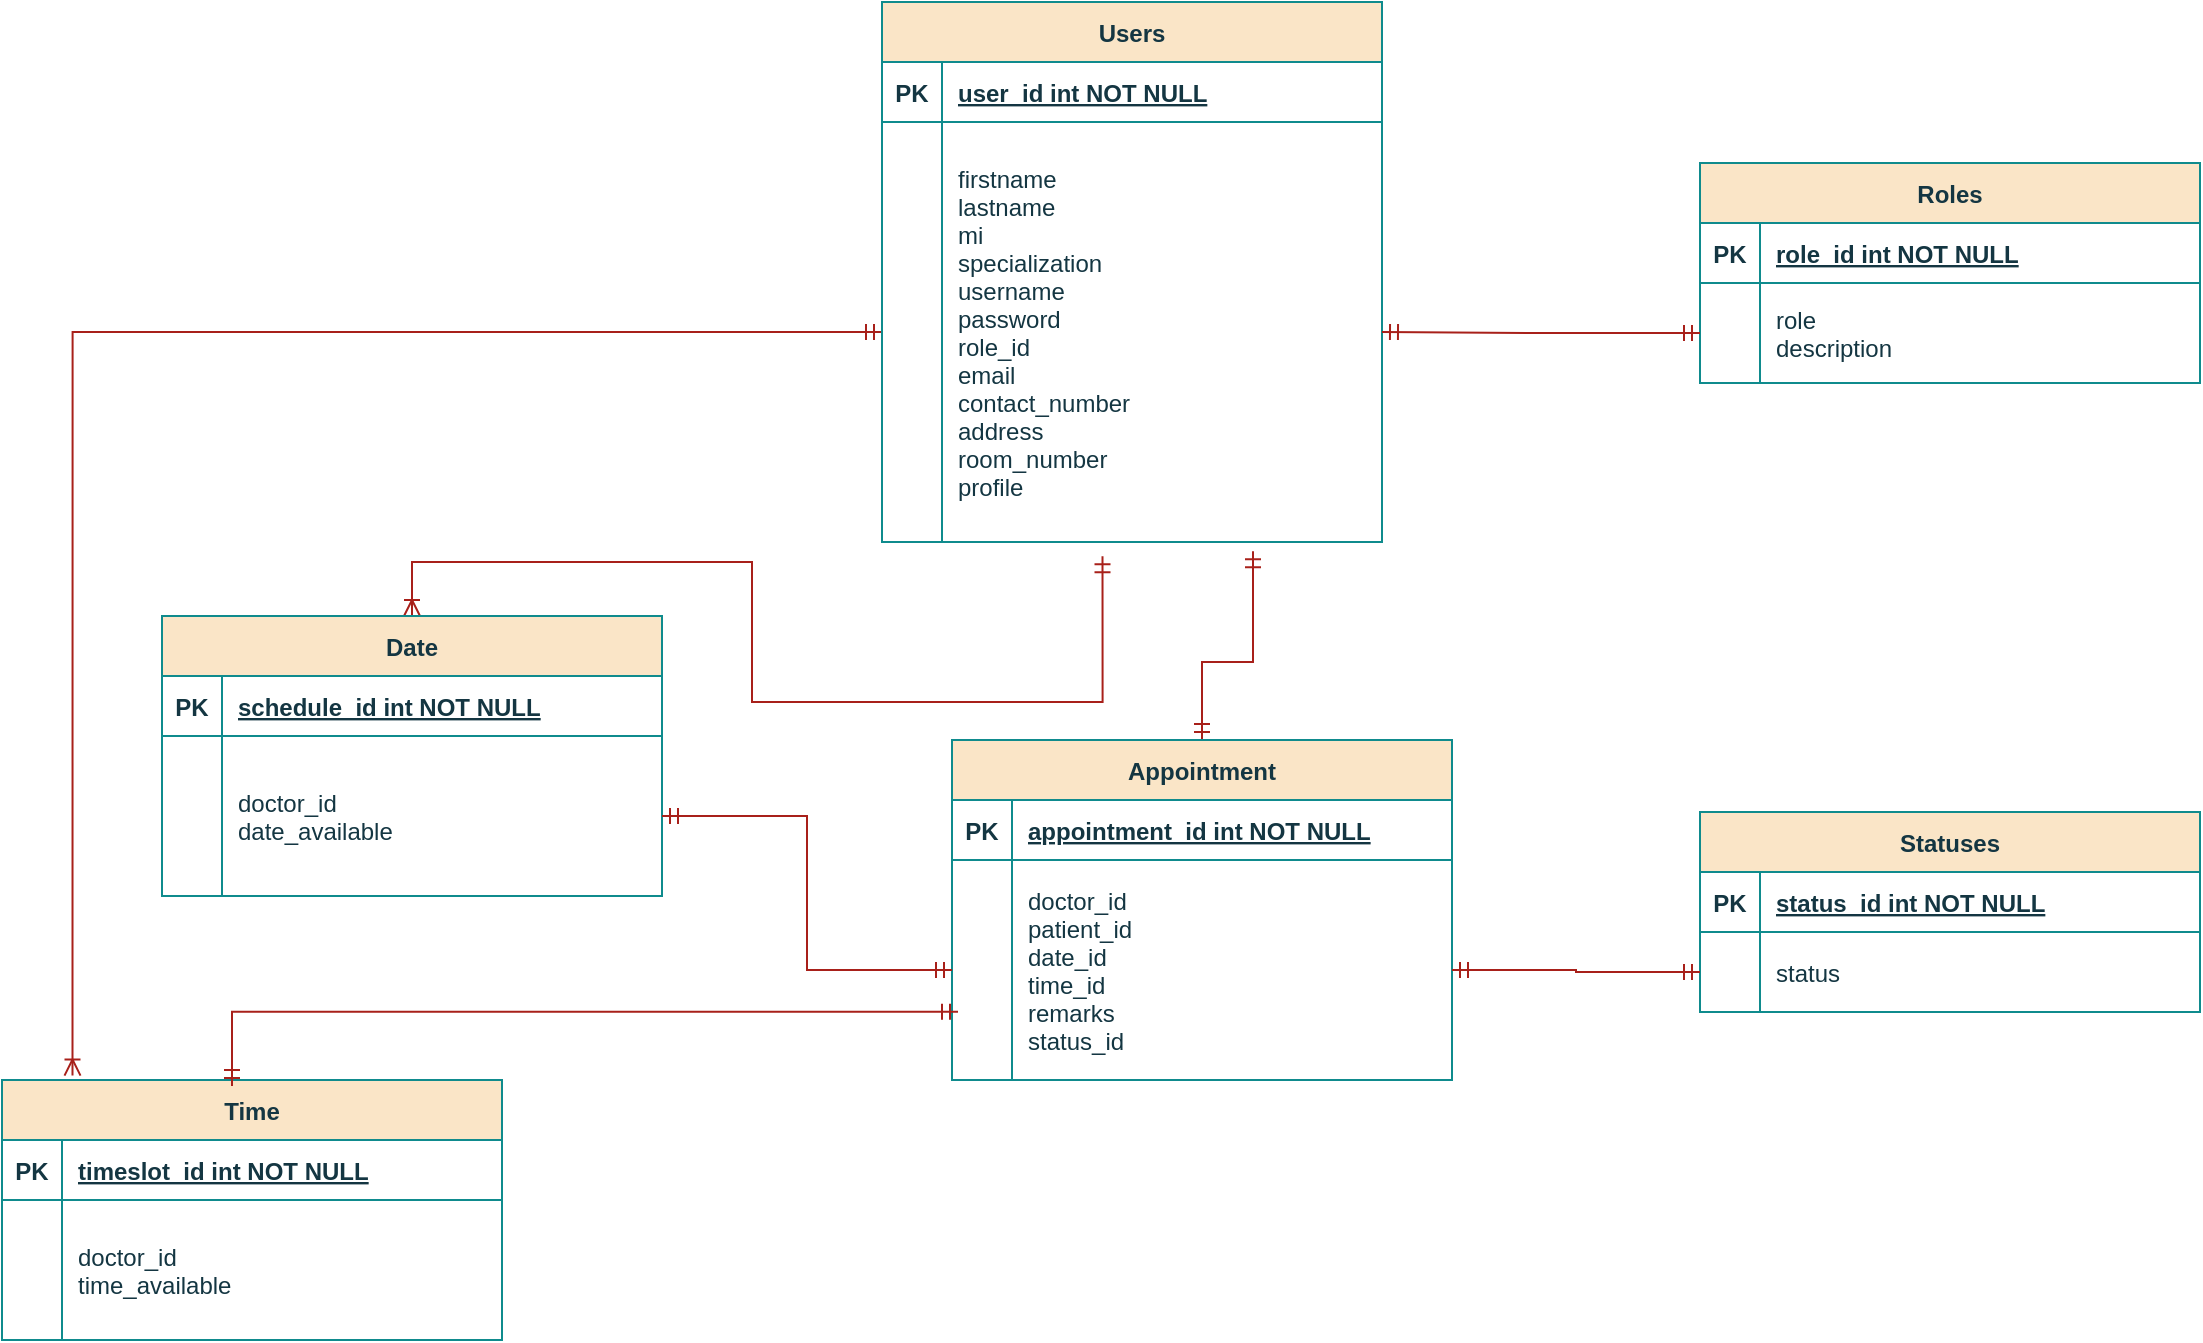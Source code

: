 <mxfile version="21.6.6" type="device">
  <diagram id="R2lEEEUBdFMjLlhIrx00" name="Page-1">
    <mxGraphModel dx="1767" dy="1806" grid="1" gridSize="10" guides="1" tooltips="1" connect="1" arrows="1" fold="1" page="1" pageScale="1" pageWidth="850" pageHeight="1100" math="0" shadow="0" extFonts="Permanent Marker^https://fonts.googleapis.com/css?family=Permanent+Marker">
      <root>
        <mxCell id="0" />
        <mxCell id="1" parent="0" />
        <mxCell id="LKQd745F_ikGPeZQAdQr-37" style="edgeStyle=orthogonalEdgeStyle;rounded=0;orthogonalLoop=1;jettySize=auto;html=1;exitX=0.5;exitY=0;exitDx=0;exitDy=0;strokeColor=#A8201A;fontColor=#143642;fillColor=#FAE5C7;startArrow=ERmandOne;startFill=0;endArrow=ERmandOne;endFill=0;entryX=0.742;entryY=1.022;entryDx=0;entryDy=0;entryPerimeter=0;" edge="1" parent="1" source="WESZsXD_C6nbsdCVMqgl-12" target="LKQd745F_ikGPeZQAdQr-5">
          <mxGeometry relative="1" as="geometry">
            <mxPoint x="790" y="-630" as="targetPoint" />
            <Array as="points">
              <mxPoint x="760" y="-610" />
              <mxPoint x="785" y="-610" />
            </Array>
          </mxGeometry>
        </mxCell>
        <mxCell id="WESZsXD_C6nbsdCVMqgl-12" value="Appointment" style="shape=table;startSize=30;container=1;collapsible=1;childLayout=tableLayout;fixedRows=1;rowLines=0;fontStyle=1;align=center;resizeLast=1;labelBackgroundColor=none;fillColor=#FAE5C7;strokeColor=#0F8B8D;fontColor=#143642;" parent="1" vertex="1">
          <mxGeometry x="635" y="-571" width="250" height="170" as="geometry" />
        </mxCell>
        <mxCell id="WESZsXD_C6nbsdCVMqgl-13" value="" style="shape=partialRectangle;collapsible=0;dropTarget=0;pointerEvents=0;fillColor=none;points=[[0,0.5],[1,0.5]];portConstraint=eastwest;top=0;left=0;right=0;bottom=1;labelBackgroundColor=none;strokeColor=#0F8B8D;fontColor=#143642;" parent="WESZsXD_C6nbsdCVMqgl-12" vertex="1">
          <mxGeometry y="30" width="250" height="30" as="geometry" />
        </mxCell>
        <mxCell id="WESZsXD_C6nbsdCVMqgl-14" value="PK" style="shape=partialRectangle;overflow=hidden;connectable=0;fillColor=none;top=0;left=0;bottom=0;right=0;fontStyle=1;labelBackgroundColor=none;strokeColor=#0F8B8D;fontColor=#143642;" parent="WESZsXD_C6nbsdCVMqgl-13" vertex="1">
          <mxGeometry width="30" height="30" as="geometry">
            <mxRectangle width="30" height="30" as="alternateBounds" />
          </mxGeometry>
        </mxCell>
        <mxCell id="WESZsXD_C6nbsdCVMqgl-15" value="appointment_id int NOT NULL " style="shape=partialRectangle;overflow=hidden;connectable=0;fillColor=none;top=0;left=0;bottom=0;right=0;align=left;spacingLeft=6;fontStyle=5;labelBackgroundColor=none;strokeColor=#0F8B8D;fontColor=#143642;" parent="WESZsXD_C6nbsdCVMqgl-13" vertex="1">
          <mxGeometry x="30" width="220" height="30" as="geometry">
            <mxRectangle width="220" height="30" as="alternateBounds" />
          </mxGeometry>
        </mxCell>
        <mxCell id="WESZsXD_C6nbsdCVMqgl-16" value="" style="shape=partialRectangle;collapsible=0;dropTarget=0;pointerEvents=0;fillColor=none;points=[[0,0.5],[1,0.5]];portConstraint=eastwest;top=0;left=0;right=0;bottom=0;labelBackgroundColor=none;strokeColor=#0F8B8D;fontColor=#143642;" parent="WESZsXD_C6nbsdCVMqgl-12" vertex="1">
          <mxGeometry y="60" width="250" height="110" as="geometry" />
        </mxCell>
        <mxCell id="WESZsXD_C6nbsdCVMqgl-17" value="" style="shape=partialRectangle;overflow=hidden;connectable=0;fillColor=none;top=0;left=0;bottom=0;right=0;labelBackgroundColor=none;strokeColor=#0F8B8D;fontColor=#143642;" parent="WESZsXD_C6nbsdCVMqgl-16" vertex="1">
          <mxGeometry width="30" height="110" as="geometry">
            <mxRectangle width="30" height="110" as="alternateBounds" />
          </mxGeometry>
        </mxCell>
        <mxCell id="WESZsXD_C6nbsdCVMqgl-18" value="doctor_id&#xa;patient_id&#xa;date_id&#xa;time_id&#xa;remarks&#xa;status_id" style="shape=partialRectangle;overflow=hidden;connectable=0;fillColor=none;top=0;left=0;bottom=0;right=0;align=left;spacingLeft=6;labelBackgroundColor=none;strokeColor=#0F8B8D;fontColor=#143642;" parent="WESZsXD_C6nbsdCVMqgl-16" vertex="1">
          <mxGeometry x="30" width="220" height="110" as="geometry">
            <mxRectangle width="220" height="110" as="alternateBounds" />
          </mxGeometry>
        </mxCell>
        <mxCell id="LKQd745F_ikGPeZQAdQr-35" style="edgeStyle=orthogonalEdgeStyle;rounded=0;orthogonalLoop=1;jettySize=auto;html=1;exitX=0.5;exitY=0;exitDx=0;exitDy=0;entryX=0.441;entryY=1.034;entryDx=0;entryDy=0;entryPerimeter=0;strokeColor=#A8201A;fontColor=#143642;fillColor=#FAE5C7;endArrow=ERmandOne;endFill=0;startArrow=ERoneToMany;startFill=0;" edge="1" parent="1" source="WESZsXD_C6nbsdCVMqgl-25" target="LKQd745F_ikGPeZQAdQr-5">
          <mxGeometry relative="1" as="geometry">
            <Array as="points">
              <mxPoint x="365" y="-660" />
              <mxPoint x="535" y="-660" />
              <mxPoint x="535" y="-590" />
              <mxPoint x="710" y="-590" />
            </Array>
          </mxGeometry>
        </mxCell>
        <mxCell id="WESZsXD_C6nbsdCVMqgl-25" value="Date" style="shape=table;startSize=30;container=1;collapsible=1;childLayout=tableLayout;fixedRows=1;rowLines=0;fontStyle=1;align=center;resizeLast=1;labelBackgroundColor=none;fillColor=#FAE5C7;strokeColor=#0F8B8D;fontColor=#143642;" parent="1" vertex="1">
          <mxGeometry x="240" y="-633" width="250" height="140" as="geometry" />
        </mxCell>
        <mxCell id="WESZsXD_C6nbsdCVMqgl-26" value="" style="shape=partialRectangle;collapsible=0;dropTarget=0;pointerEvents=0;fillColor=none;points=[[0,0.5],[1,0.5]];portConstraint=eastwest;top=0;left=0;right=0;bottom=1;labelBackgroundColor=none;strokeColor=#0F8B8D;fontColor=#143642;" parent="WESZsXD_C6nbsdCVMqgl-25" vertex="1">
          <mxGeometry y="30" width="250" height="30" as="geometry" />
        </mxCell>
        <mxCell id="WESZsXD_C6nbsdCVMqgl-27" value="PK" style="shape=partialRectangle;overflow=hidden;connectable=0;fillColor=none;top=0;left=0;bottom=0;right=0;fontStyle=1;labelBackgroundColor=none;strokeColor=#0F8B8D;fontColor=#143642;" parent="WESZsXD_C6nbsdCVMqgl-26" vertex="1">
          <mxGeometry width="30" height="30" as="geometry">
            <mxRectangle width="30" height="30" as="alternateBounds" />
          </mxGeometry>
        </mxCell>
        <mxCell id="WESZsXD_C6nbsdCVMqgl-28" value="schedule_id int NOT NULL " style="shape=partialRectangle;overflow=hidden;connectable=0;fillColor=none;top=0;left=0;bottom=0;right=0;align=left;spacingLeft=6;fontStyle=5;labelBackgroundColor=none;strokeColor=#0F8B8D;fontColor=#143642;" parent="WESZsXD_C6nbsdCVMqgl-26" vertex="1">
          <mxGeometry x="30" width="220" height="30" as="geometry">
            <mxRectangle width="220" height="30" as="alternateBounds" />
          </mxGeometry>
        </mxCell>
        <mxCell id="WESZsXD_C6nbsdCVMqgl-29" value="" style="shape=partialRectangle;collapsible=0;dropTarget=0;pointerEvents=0;fillColor=none;points=[[0,0.5],[1,0.5]];portConstraint=eastwest;top=0;left=0;right=0;bottom=0;labelBackgroundColor=none;strokeColor=#0F8B8D;fontColor=#143642;" parent="WESZsXD_C6nbsdCVMqgl-25" vertex="1">
          <mxGeometry y="60" width="250" height="80" as="geometry" />
        </mxCell>
        <mxCell id="WESZsXD_C6nbsdCVMqgl-30" value="" style="shape=partialRectangle;overflow=hidden;connectable=0;fillColor=none;top=0;left=0;bottom=0;right=0;labelBackgroundColor=none;strokeColor=#0F8B8D;fontColor=#143642;" parent="WESZsXD_C6nbsdCVMqgl-29" vertex="1">
          <mxGeometry width="30" height="80" as="geometry">
            <mxRectangle width="30" height="80" as="alternateBounds" />
          </mxGeometry>
        </mxCell>
        <mxCell id="WESZsXD_C6nbsdCVMqgl-31" value="doctor_id&#xa;date_available" style="shape=partialRectangle;overflow=hidden;connectable=0;fillColor=none;top=0;left=0;bottom=0;right=0;align=left;spacingLeft=6;labelBackgroundColor=none;strokeColor=#0F8B8D;fontColor=#143642;" parent="WESZsXD_C6nbsdCVMqgl-29" vertex="1">
          <mxGeometry x="30" width="220" height="80" as="geometry">
            <mxRectangle width="220" height="80" as="alternateBounds" />
          </mxGeometry>
        </mxCell>
        <mxCell id="LKQd745F_ikGPeZQAdQr-36" style="edgeStyle=orthogonalEdgeStyle;rounded=0;orthogonalLoop=1;jettySize=auto;html=1;exitX=0.141;exitY=-0.017;exitDx=0;exitDy=0;strokeColor=#A8201A;fontColor=#143642;fillColor=#FAE5C7;endArrow=ERmandOne;endFill=0;startArrow=ERoneToMany;startFill=0;exitPerimeter=0;" edge="1" parent="1" source="WESZsXD_C6nbsdCVMqgl-34" target="LKQd745F_ikGPeZQAdQr-5">
          <mxGeometry relative="1" as="geometry">
            <mxPoint x="205" y="-480" as="sourcePoint" />
          </mxGeometry>
        </mxCell>
        <mxCell id="WESZsXD_C6nbsdCVMqgl-34" value="Time" style="shape=table;startSize=30;container=1;collapsible=1;childLayout=tableLayout;fixedRows=1;rowLines=0;fontStyle=1;align=center;resizeLast=1;labelBackgroundColor=none;fillColor=#FAE5C7;strokeColor=#0F8B8D;fontColor=#143642;" parent="1" vertex="1">
          <mxGeometry x="160" y="-401" width="250" height="130" as="geometry" />
        </mxCell>
        <mxCell id="WESZsXD_C6nbsdCVMqgl-35" value="" style="shape=partialRectangle;collapsible=0;dropTarget=0;pointerEvents=0;fillColor=none;points=[[0,0.5],[1,0.5]];portConstraint=eastwest;top=0;left=0;right=0;bottom=1;labelBackgroundColor=none;strokeColor=#0F8B8D;fontColor=#143642;" parent="WESZsXD_C6nbsdCVMqgl-34" vertex="1">
          <mxGeometry y="30" width="250" height="30" as="geometry" />
        </mxCell>
        <mxCell id="WESZsXD_C6nbsdCVMqgl-36" value="PK" style="shape=partialRectangle;overflow=hidden;connectable=0;fillColor=none;top=0;left=0;bottom=0;right=0;fontStyle=1;labelBackgroundColor=none;strokeColor=#0F8B8D;fontColor=#143642;" parent="WESZsXD_C6nbsdCVMqgl-35" vertex="1">
          <mxGeometry width="30" height="30" as="geometry">
            <mxRectangle width="30" height="30" as="alternateBounds" />
          </mxGeometry>
        </mxCell>
        <mxCell id="WESZsXD_C6nbsdCVMqgl-37" value="timeslot_id int NOT NULL " style="shape=partialRectangle;overflow=hidden;connectable=0;fillColor=none;top=0;left=0;bottom=0;right=0;align=left;spacingLeft=6;fontStyle=5;labelBackgroundColor=none;strokeColor=#0F8B8D;fontColor=#143642;" parent="WESZsXD_C6nbsdCVMqgl-35" vertex="1">
          <mxGeometry x="30" width="220" height="30" as="geometry">
            <mxRectangle width="220" height="30" as="alternateBounds" />
          </mxGeometry>
        </mxCell>
        <mxCell id="WESZsXD_C6nbsdCVMqgl-38" value="" style="shape=partialRectangle;collapsible=0;dropTarget=0;pointerEvents=0;fillColor=none;points=[[0,0.5],[1,0.5]];portConstraint=eastwest;top=0;left=0;right=0;bottom=0;labelBackgroundColor=none;strokeColor=#0F8B8D;fontColor=#143642;" parent="WESZsXD_C6nbsdCVMqgl-34" vertex="1">
          <mxGeometry y="60" width="250" height="70" as="geometry" />
        </mxCell>
        <mxCell id="WESZsXD_C6nbsdCVMqgl-39" value="" style="shape=partialRectangle;overflow=hidden;connectable=0;fillColor=none;top=0;left=0;bottom=0;right=0;labelBackgroundColor=none;strokeColor=#0F8B8D;fontColor=#143642;" parent="WESZsXD_C6nbsdCVMqgl-38" vertex="1">
          <mxGeometry width="30" height="70" as="geometry">
            <mxRectangle width="30" height="70" as="alternateBounds" />
          </mxGeometry>
        </mxCell>
        <mxCell id="WESZsXD_C6nbsdCVMqgl-40" value="doctor_id&#xa;time_available" style="shape=partialRectangle;overflow=hidden;connectable=0;fillColor=none;top=0;left=0;bottom=0;right=0;align=left;spacingLeft=6;labelBackgroundColor=none;strokeColor=#0F8B8D;fontColor=#143642;" parent="WESZsXD_C6nbsdCVMqgl-38" vertex="1">
          <mxGeometry x="30" width="220" height="70" as="geometry">
            <mxRectangle width="220" height="70" as="alternateBounds" />
          </mxGeometry>
        </mxCell>
        <mxCell id="LKQd745F_ikGPeZQAdQr-1" value="Users" style="shape=table;startSize=30;container=1;collapsible=1;childLayout=tableLayout;fixedRows=1;rowLines=0;fontStyle=1;align=center;resizeLast=1;labelBackgroundColor=none;fillColor=#FAE5C7;strokeColor=#0F8B8D;fontColor=#143642;" vertex="1" parent="1">
          <mxGeometry x="600" y="-940" width="250" height="270.0" as="geometry" />
        </mxCell>
        <mxCell id="LKQd745F_ikGPeZQAdQr-2" value="" style="shape=partialRectangle;collapsible=0;dropTarget=0;pointerEvents=0;fillColor=none;points=[[0,0.5],[1,0.5]];portConstraint=eastwest;top=0;left=0;right=0;bottom=1;labelBackgroundColor=none;strokeColor=#0F8B8D;fontColor=#143642;" vertex="1" parent="LKQd745F_ikGPeZQAdQr-1">
          <mxGeometry y="30" width="250" height="30" as="geometry" />
        </mxCell>
        <mxCell id="LKQd745F_ikGPeZQAdQr-3" value="PK" style="shape=partialRectangle;overflow=hidden;connectable=0;fillColor=none;top=0;left=0;bottom=0;right=0;fontStyle=1;labelBackgroundColor=none;strokeColor=#0F8B8D;fontColor=#143642;" vertex="1" parent="LKQd745F_ikGPeZQAdQr-2">
          <mxGeometry width="30" height="30" as="geometry">
            <mxRectangle width="30" height="30" as="alternateBounds" />
          </mxGeometry>
        </mxCell>
        <mxCell id="LKQd745F_ikGPeZQAdQr-4" value="user_id int NOT NULL " style="shape=partialRectangle;overflow=hidden;connectable=0;fillColor=none;top=0;left=0;bottom=0;right=0;align=left;spacingLeft=6;fontStyle=5;labelBackgroundColor=none;strokeColor=#0F8B8D;fontColor=#143642;" vertex="1" parent="LKQd745F_ikGPeZQAdQr-2">
          <mxGeometry x="30" width="220" height="30" as="geometry">
            <mxRectangle width="220" height="30" as="alternateBounds" />
          </mxGeometry>
        </mxCell>
        <mxCell id="LKQd745F_ikGPeZQAdQr-5" value="" style="shape=partialRectangle;collapsible=0;dropTarget=0;pointerEvents=0;fillColor=none;points=[[0,0.5],[1,0.5]];portConstraint=eastwest;top=0;left=0;right=0;bottom=0;labelBackgroundColor=none;strokeColor=#0F8B8D;fontColor=#143642;" vertex="1" parent="LKQd745F_ikGPeZQAdQr-1">
          <mxGeometry y="60" width="250" height="210" as="geometry" />
        </mxCell>
        <mxCell id="LKQd745F_ikGPeZQAdQr-6" value="" style="shape=partialRectangle;overflow=hidden;connectable=0;fillColor=none;top=0;left=0;bottom=0;right=0;labelBackgroundColor=none;strokeColor=#0F8B8D;fontColor=#143642;" vertex="1" parent="LKQd745F_ikGPeZQAdQr-5">
          <mxGeometry width="30" height="210" as="geometry">
            <mxRectangle width="30" height="210" as="alternateBounds" />
          </mxGeometry>
        </mxCell>
        <mxCell id="LKQd745F_ikGPeZQAdQr-7" value="firstname&#xa;lastname&#xa;mi&#xa;specialization&#xa;username&#xa;password&#xa;role_id&#xa;email&#xa;contact_number&#xa;address&#xa;room_number&#xa;profile" style="shape=partialRectangle;overflow=hidden;connectable=0;fillColor=none;top=0;left=0;bottom=0;right=0;align=left;spacingLeft=6;labelBackgroundColor=none;strokeColor=#0F8B8D;fontColor=#143642;" vertex="1" parent="LKQd745F_ikGPeZQAdQr-5">
          <mxGeometry x="30" width="220" height="210" as="geometry">
            <mxRectangle width="220" height="210" as="alternateBounds" />
          </mxGeometry>
        </mxCell>
        <mxCell id="LKQd745F_ikGPeZQAdQr-8" value="Roles" style="shape=table;startSize=30;container=1;collapsible=1;childLayout=tableLayout;fixedRows=1;rowLines=0;fontStyle=1;align=center;resizeLast=1;labelBackgroundColor=none;fillColor=#FAE5C7;strokeColor=#0F8B8D;fontColor=#143642;" vertex="1" parent="1">
          <mxGeometry x="1009" y="-859.5" width="250" height="110" as="geometry" />
        </mxCell>
        <mxCell id="LKQd745F_ikGPeZQAdQr-9" value="" style="shape=partialRectangle;collapsible=0;dropTarget=0;pointerEvents=0;fillColor=none;points=[[0,0.5],[1,0.5]];portConstraint=eastwest;top=0;left=0;right=0;bottom=1;labelBackgroundColor=none;strokeColor=#0F8B8D;fontColor=#143642;" vertex="1" parent="LKQd745F_ikGPeZQAdQr-8">
          <mxGeometry y="30" width="250" height="30" as="geometry" />
        </mxCell>
        <mxCell id="LKQd745F_ikGPeZQAdQr-10" value="PK" style="shape=partialRectangle;overflow=hidden;connectable=0;fillColor=none;top=0;left=0;bottom=0;right=0;fontStyle=1;labelBackgroundColor=none;strokeColor=#0F8B8D;fontColor=#143642;" vertex="1" parent="LKQd745F_ikGPeZQAdQr-9">
          <mxGeometry width="30" height="30" as="geometry">
            <mxRectangle width="30" height="30" as="alternateBounds" />
          </mxGeometry>
        </mxCell>
        <mxCell id="LKQd745F_ikGPeZQAdQr-11" value="role_id int NOT NULL " style="shape=partialRectangle;overflow=hidden;connectable=0;fillColor=none;top=0;left=0;bottom=0;right=0;align=left;spacingLeft=6;fontStyle=5;labelBackgroundColor=none;strokeColor=#0F8B8D;fontColor=#143642;" vertex="1" parent="LKQd745F_ikGPeZQAdQr-9">
          <mxGeometry x="30" width="220" height="30" as="geometry">
            <mxRectangle width="220" height="30" as="alternateBounds" />
          </mxGeometry>
        </mxCell>
        <mxCell id="LKQd745F_ikGPeZQAdQr-12" value="" style="shape=partialRectangle;collapsible=0;dropTarget=0;pointerEvents=0;fillColor=none;points=[[0,0.5],[1,0.5]];portConstraint=eastwest;top=0;left=0;right=0;bottom=0;labelBackgroundColor=none;strokeColor=#0F8B8D;fontColor=#143642;" vertex="1" parent="LKQd745F_ikGPeZQAdQr-8">
          <mxGeometry y="60" width="250" height="50" as="geometry" />
        </mxCell>
        <mxCell id="LKQd745F_ikGPeZQAdQr-13" value="" style="shape=partialRectangle;overflow=hidden;connectable=0;fillColor=none;top=0;left=0;bottom=0;right=0;labelBackgroundColor=none;strokeColor=#0F8B8D;fontColor=#143642;" vertex="1" parent="LKQd745F_ikGPeZQAdQr-12">
          <mxGeometry width="30" height="50" as="geometry">
            <mxRectangle width="30" height="50" as="alternateBounds" />
          </mxGeometry>
        </mxCell>
        <mxCell id="LKQd745F_ikGPeZQAdQr-14" value="role&#xa;description" style="shape=partialRectangle;overflow=hidden;connectable=0;fillColor=none;top=0;left=0;bottom=0;right=0;align=left;spacingLeft=6;labelBackgroundColor=none;strokeColor=#0F8B8D;fontColor=#143642;" vertex="1" parent="LKQd745F_ikGPeZQAdQr-12">
          <mxGeometry x="30" width="220" height="50" as="geometry">
            <mxRectangle width="220" height="50" as="alternateBounds" />
          </mxGeometry>
        </mxCell>
        <mxCell id="LKQd745F_ikGPeZQAdQr-16" style="edgeStyle=orthogonalEdgeStyle;rounded=0;orthogonalLoop=1;jettySize=auto;html=1;exitX=0;exitY=0.5;exitDx=0;exitDy=0;startArrow=ERmandOne;startFill=0;endArrow=ERmandOne;endFill=0;labelBackgroundColor=none;strokeColor=#A8201A;fontColor=default;" edge="1" parent="1" source="LKQd745F_ikGPeZQAdQr-12" target="LKQd745F_ikGPeZQAdQr-5">
          <mxGeometry relative="1" as="geometry" />
        </mxCell>
        <mxCell id="LKQd745F_ikGPeZQAdQr-27" value="Statuses" style="shape=table;startSize=30;container=1;collapsible=1;childLayout=tableLayout;fixedRows=1;rowLines=0;fontStyle=1;align=center;resizeLast=1;labelBackgroundColor=none;fillColor=#FAE5C7;strokeColor=#0F8B8D;fontColor=#143642;" vertex="1" parent="1">
          <mxGeometry x="1009" y="-535" width="250" height="100" as="geometry" />
        </mxCell>
        <mxCell id="LKQd745F_ikGPeZQAdQr-28" value="" style="shape=partialRectangle;collapsible=0;dropTarget=0;pointerEvents=0;fillColor=none;points=[[0,0.5],[1,0.5]];portConstraint=eastwest;top=0;left=0;right=0;bottom=1;labelBackgroundColor=none;strokeColor=#0F8B8D;fontColor=#143642;" vertex="1" parent="LKQd745F_ikGPeZQAdQr-27">
          <mxGeometry y="30" width="250" height="30" as="geometry" />
        </mxCell>
        <mxCell id="LKQd745F_ikGPeZQAdQr-29" value="PK" style="shape=partialRectangle;overflow=hidden;connectable=0;fillColor=none;top=0;left=0;bottom=0;right=0;fontStyle=1;labelBackgroundColor=none;strokeColor=#0F8B8D;fontColor=#143642;" vertex="1" parent="LKQd745F_ikGPeZQAdQr-28">
          <mxGeometry width="30" height="30" as="geometry">
            <mxRectangle width="30" height="30" as="alternateBounds" />
          </mxGeometry>
        </mxCell>
        <mxCell id="LKQd745F_ikGPeZQAdQr-30" value="status_id int NOT NULL " style="shape=partialRectangle;overflow=hidden;connectable=0;fillColor=none;top=0;left=0;bottom=0;right=0;align=left;spacingLeft=6;fontStyle=5;labelBackgroundColor=none;strokeColor=#0F8B8D;fontColor=#143642;" vertex="1" parent="LKQd745F_ikGPeZQAdQr-28">
          <mxGeometry x="30" width="220" height="30" as="geometry">
            <mxRectangle width="220" height="30" as="alternateBounds" />
          </mxGeometry>
        </mxCell>
        <mxCell id="LKQd745F_ikGPeZQAdQr-31" value="" style="shape=partialRectangle;collapsible=0;dropTarget=0;pointerEvents=0;fillColor=none;points=[[0,0.5],[1,0.5]];portConstraint=eastwest;top=0;left=0;right=0;bottom=0;labelBackgroundColor=none;strokeColor=#0F8B8D;fontColor=#143642;" vertex="1" parent="LKQd745F_ikGPeZQAdQr-27">
          <mxGeometry y="60" width="250" height="40" as="geometry" />
        </mxCell>
        <mxCell id="LKQd745F_ikGPeZQAdQr-32" value="" style="shape=partialRectangle;overflow=hidden;connectable=0;fillColor=none;top=0;left=0;bottom=0;right=0;labelBackgroundColor=none;strokeColor=#0F8B8D;fontColor=#143642;" vertex="1" parent="LKQd745F_ikGPeZQAdQr-31">
          <mxGeometry width="30" height="40" as="geometry">
            <mxRectangle width="30" height="40" as="alternateBounds" />
          </mxGeometry>
        </mxCell>
        <mxCell id="LKQd745F_ikGPeZQAdQr-33" value="status" style="shape=partialRectangle;overflow=hidden;connectable=0;fillColor=none;top=0;left=0;bottom=0;right=0;align=left;spacingLeft=6;labelBackgroundColor=none;strokeColor=#0F8B8D;fontColor=#143642;" vertex="1" parent="LKQd745F_ikGPeZQAdQr-31">
          <mxGeometry x="30" width="220" height="40" as="geometry">
            <mxRectangle width="220" height="40" as="alternateBounds" />
          </mxGeometry>
        </mxCell>
        <mxCell id="LKQd745F_ikGPeZQAdQr-38" style="edgeStyle=orthogonalEdgeStyle;rounded=0;orthogonalLoop=1;jettySize=auto;html=1;strokeColor=#A8201A;fontColor=#143642;fillColor=#FAE5C7;startArrow=ERmandOne;startFill=0;endArrow=ERmandOne;endFill=0;" edge="1" parent="1" source="LKQd745F_ikGPeZQAdQr-31" target="WESZsXD_C6nbsdCVMqgl-16">
          <mxGeometry relative="1" as="geometry" />
        </mxCell>
        <mxCell id="LKQd745F_ikGPeZQAdQr-39" style="edgeStyle=orthogonalEdgeStyle;rounded=0;orthogonalLoop=1;jettySize=auto;html=1;exitX=1;exitY=0.5;exitDx=0;exitDy=0;strokeColor=#A8201A;fontColor=#143642;fillColor=#FAE5C7;startArrow=ERmandOne;startFill=0;endArrow=ERmandOne;endFill=0;" edge="1" parent="1" source="WESZsXD_C6nbsdCVMqgl-29" target="WESZsXD_C6nbsdCVMqgl-16">
          <mxGeometry relative="1" as="geometry" />
        </mxCell>
        <mxCell id="LKQd745F_ikGPeZQAdQr-40" style="edgeStyle=orthogonalEdgeStyle;rounded=0;orthogonalLoop=1;jettySize=auto;html=1;entryX=0.012;entryY=0.69;entryDx=0;entryDy=0;entryPerimeter=0;strokeColor=#A8201A;fontColor=#143642;fillColor=#FAE5C7;startArrow=ERmandOne;startFill=0;endArrow=ERmandOne;endFill=0;exitX=0.46;exitY=0.023;exitDx=0;exitDy=0;exitPerimeter=0;" edge="1" parent="1" source="WESZsXD_C6nbsdCVMqgl-34" target="WESZsXD_C6nbsdCVMqgl-16">
          <mxGeometry relative="1" as="geometry">
            <mxPoint x="330" y="-384.941" as="sourcePoint" />
            <Array as="points">
              <mxPoint x="275" y="-435" />
            </Array>
          </mxGeometry>
        </mxCell>
      </root>
    </mxGraphModel>
  </diagram>
</mxfile>
